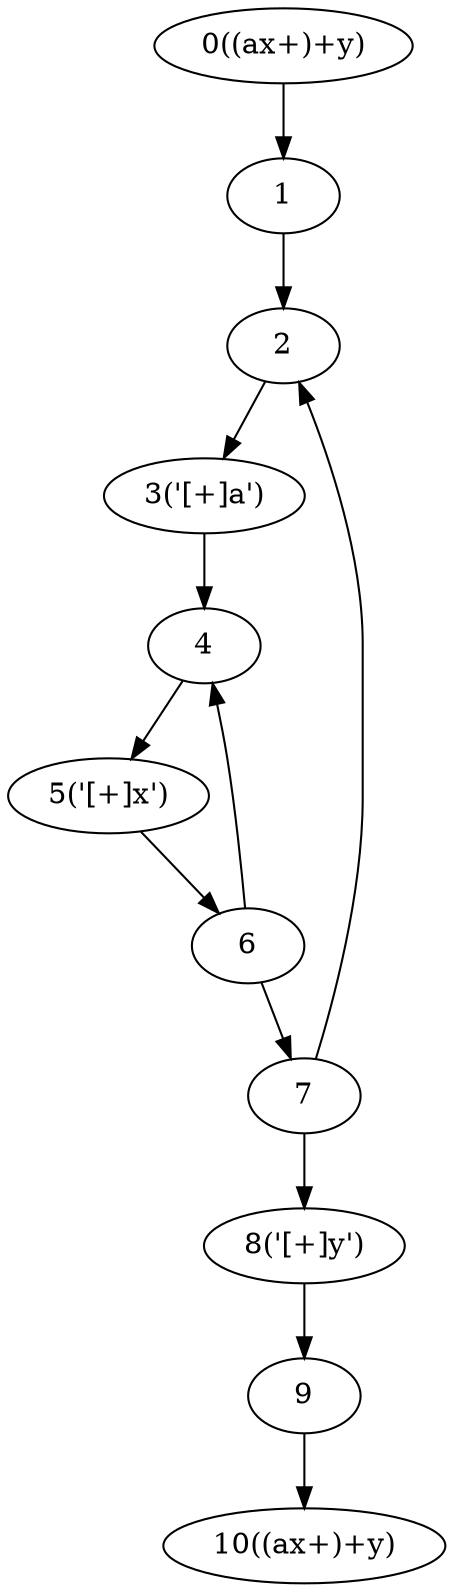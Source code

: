 digraph g {
	0 [label="0((ax+)+y)"];
	1 ;
	2 ;
	3 [label="3('[+]a')"];
	4 ;
	5 [label="5('[+]x')"];
	6 ;
	7 ;
	8 [label="8('[+]y')"];
	9 ;
	10 [label="10((ax+)+y)"];
	0->1;
	1->2;
	7->2;
	2->3;
	3->4;
	6->4;
	4->5;
	5->6;
	6->7;
	7->8;
	8->9;
	9->10;
}
